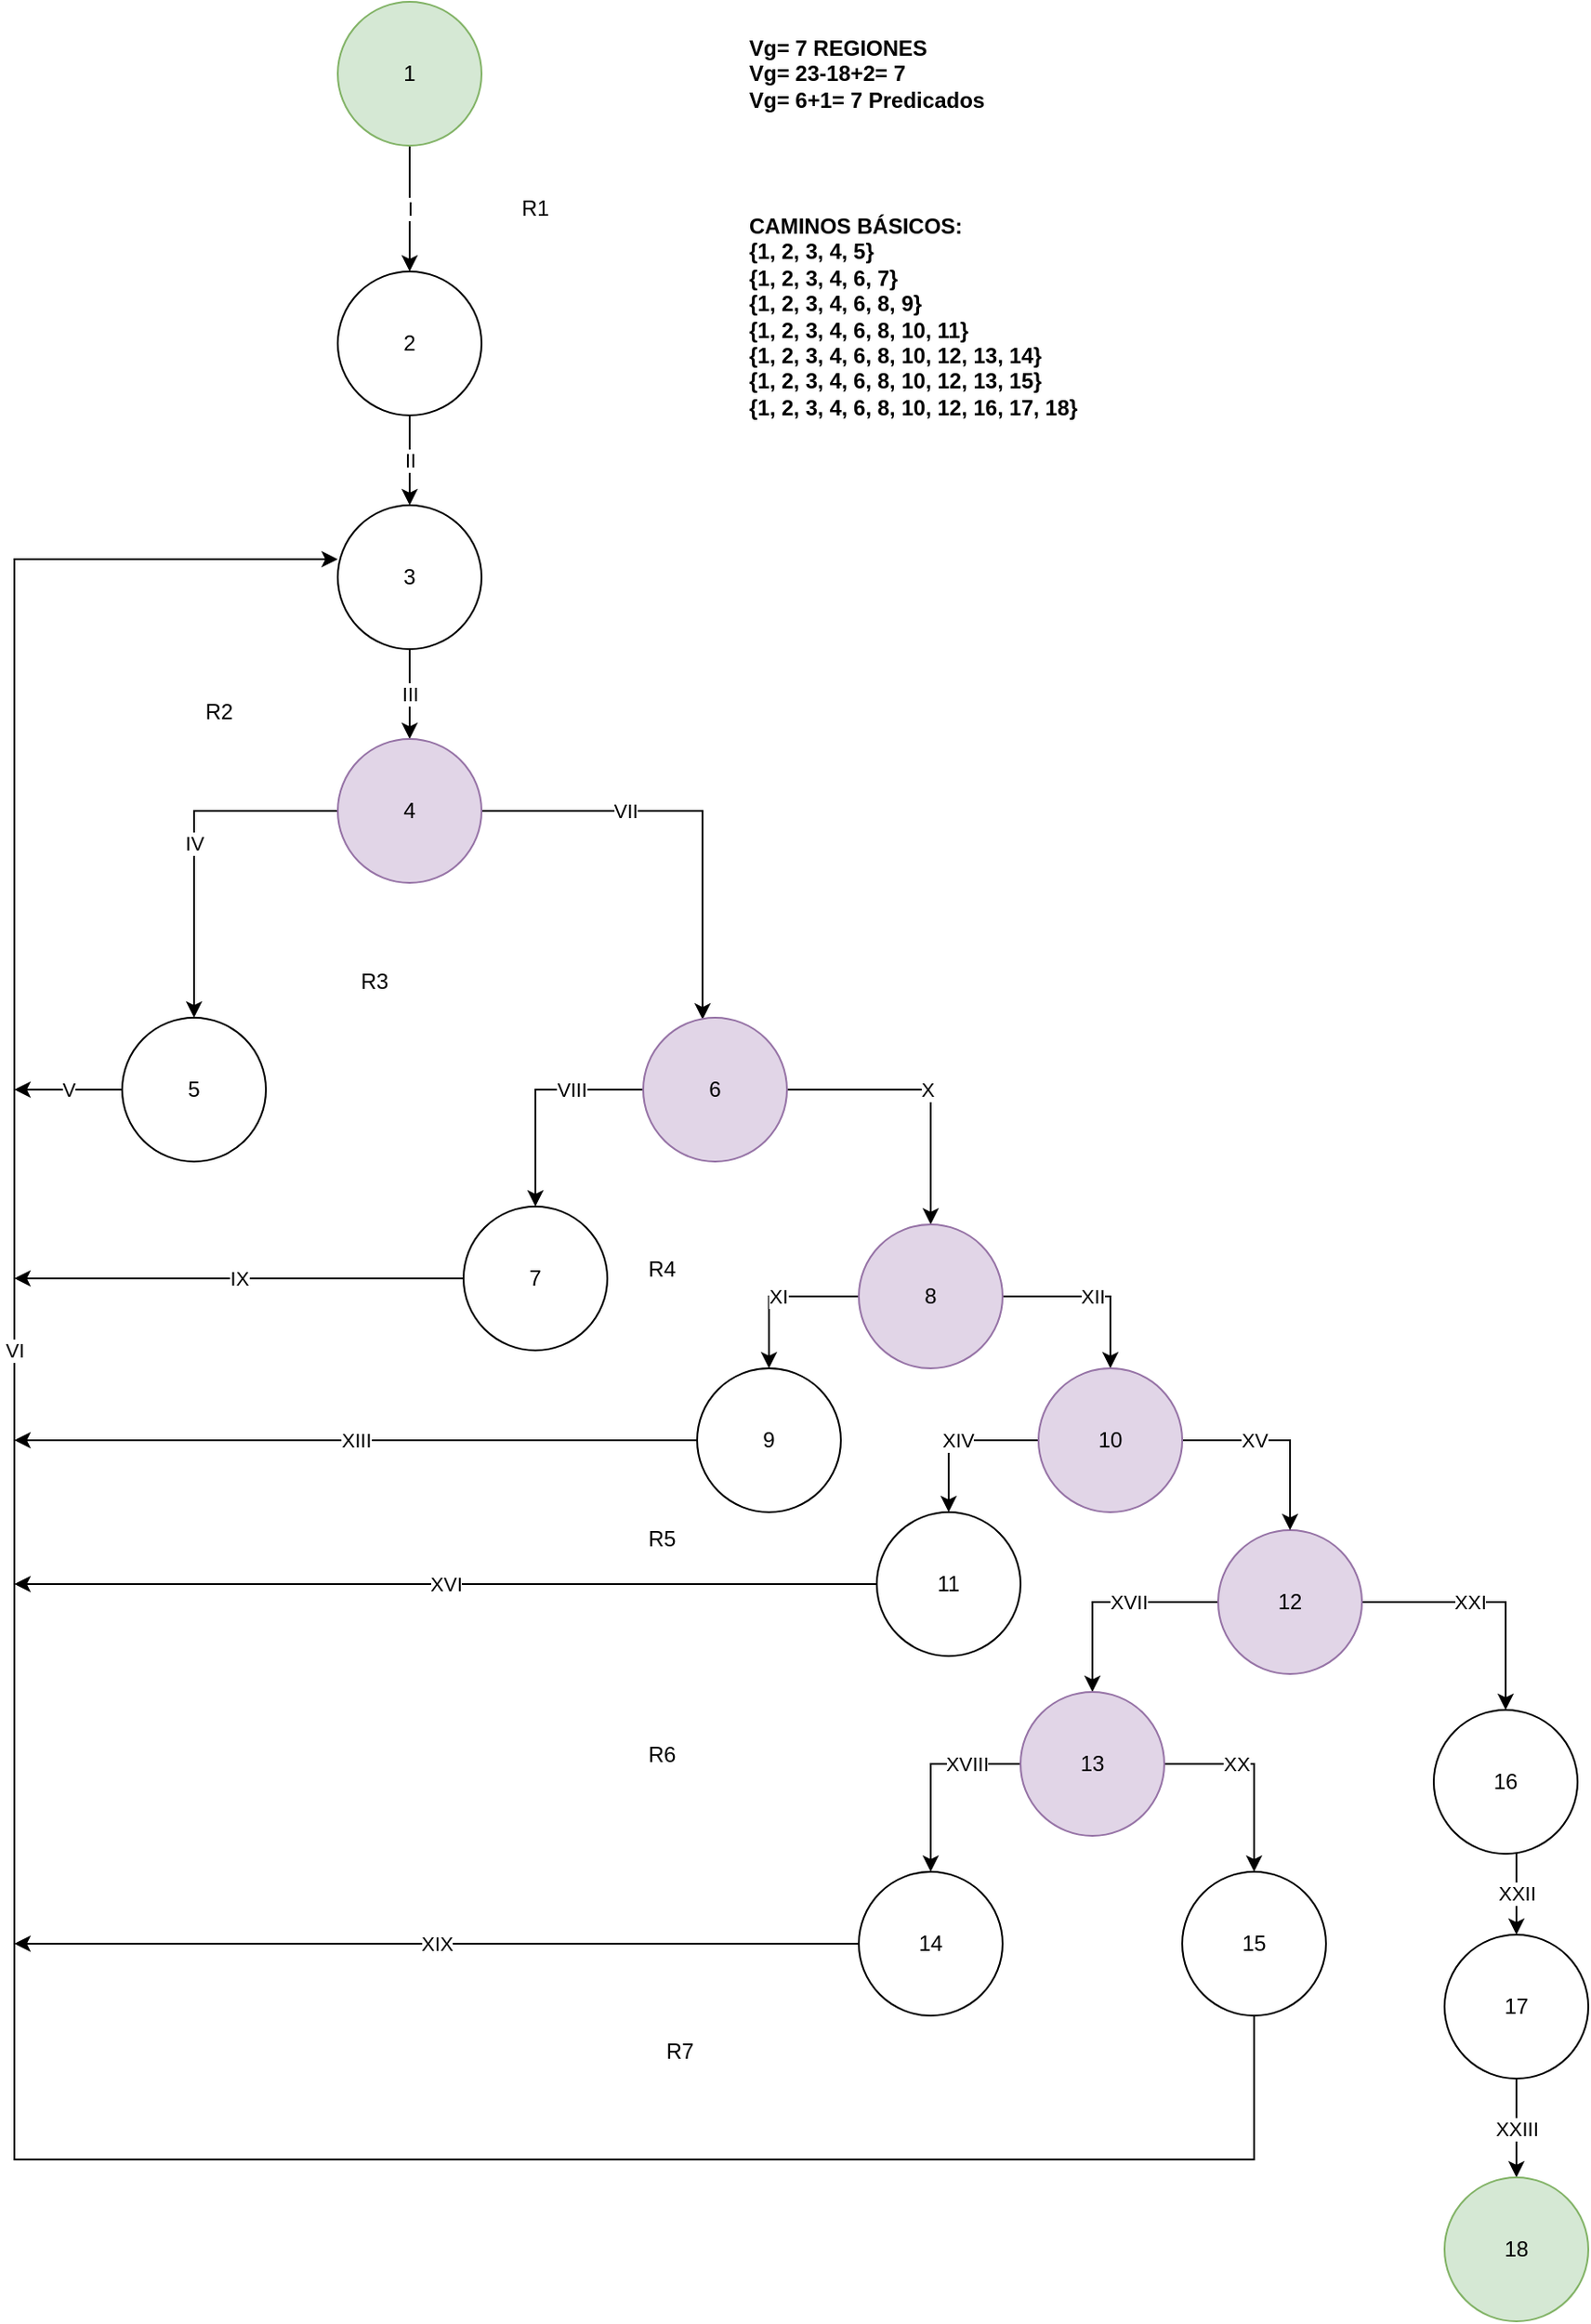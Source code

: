 <mxfile version="21.5.0" type="google">
  <diagram name="Página-1" id="LEGMNCvO8ShtngMZjzIO">
    <mxGraphModel grid="1" page="1" gridSize="10" guides="1" tooltips="1" connect="1" arrows="1" fold="1" pageScale="1" pageWidth="827" pageHeight="1169" math="0" shadow="0">
      <root>
        <mxCell id="0" />
        <mxCell id="1" parent="0" />
        <mxCell id="64MwiYvdGwxhKQWxl0fM-9" value="II" style="edgeStyle=orthogonalEdgeStyle;rounded=0;orthogonalLoop=1;jettySize=auto;html=1;" edge="1" parent="1" source="ENvhBs88O3lHLo4oUkOd-4" target="ENvhBs88O3lHLo4oUkOd-6">
          <mxGeometry relative="1" as="geometry" />
        </mxCell>
        <mxCell id="ENvhBs88O3lHLo4oUkOd-4" value="2" style="ellipse;whiteSpace=wrap;html=1;aspect=fixed;" vertex="1" parent="1">
          <mxGeometry x="450" y="220" width="80" height="80" as="geometry" />
        </mxCell>
        <mxCell id="64MwiYvdGwxhKQWxl0fM-10" value="III" style="edgeStyle=orthogonalEdgeStyle;rounded=0;orthogonalLoop=1;jettySize=auto;html=1;" edge="1" parent="1" source="ENvhBs88O3lHLo4oUkOd-6" target="ENvhBs88O3lHLo4oUkOd-9">
          <mxGeometry relative="1" as="geometry" />
        </mxCell>
        <mxCell id="ENvhBs88O3lHLo4oUkOd-6" value="3" style="ellipse;whiteSpace=wrap;html=1;aspect=fixed;" vertex="1" parent="1">
          <mxGeometry x="450" y="350" width="80" height="80" as="geometry" />
        </mxCell>
        <mxCell id="ENvhBs88O3lHLo4oUkOd-8" value="VII" style="edgeStyle=orthogonalEdgeStyle;rounded=0;orthogonalLoop=1;jettySize=auto;html=1;entryX=0.413;entryY=0.013;entryDx=0;entryDy=0;entryPerimeter=0;" edge="1" parent="1" source="ENvhBs88O3lHLo4oUkOd-9" target="ENvhBs88O3lHLo4oUkOd-12">
          <mxGeometry x="-0.331" relative="1" as="geometry">
            <mxPoint as="offset" />
          </mxGeometry>
        </mxCell>
        <mxCell id="64MwiYvdGwxhKQWxl0fM-11" value="IV" style="edgeStyle=orthogonalEdgeStyle;rounded=0;orthogonalLoop=1;jettySize=auto;html=1;entryX=0.5;entryY=0;entryDx=0;entryDy=0;" edge="1" parent="1" source="ENvhBs88O3lHLo4oUkOd-9" target="ENvhBs88O3lHLo4oUkOd-21">
          <mxGeometry relative="1" as="geometry" />
        </mxCell>
        <mxCell id="ENvhBs88O3lHLo4oUkOd-9" value="4" style="ellipse;whiteSpace=wrap;html=1;aspect=fixed;fillColor=#e1d5e7;strokeColor=#9673a6;" vertex="1" parent="1">
          <mxGeometry x="450" y="480" width="80" height="80" as="geometry" />
        </mxCell>
        <mxCell id="64MwiYvdGwxhKQWxl0fM-14" value="VIII" style="edgeStyle=orthogonalEdgeStyle;rounded=0;orthogonalLoop=1;jettySize=auto;html=1;entryX=0.5;entryY=0;entryDx=0;entryDy=0;" edge="1" parent="1" source="ENvhBs88O3lHLo4oUkOd-12" target="ENvhBs88O3lHLo4oUkOd-22">
          <mxGeometry x="-0.36" relative="1" as="geometry">
            <mxPoint as="offset" />
          </mxGeometry>
        </mxCell>
        <mxCell id="64MwiYvdGwxhKQWxl0fM-15" value="X" style="edgeStyle=orthogonalEdgeStyle;rounded=0;orthogonalLoop=1;jettySize=auto;html=1;entryX=0.5;entryY=0;entryDx=0;entryDy=0;" edge="1" parent="1" source="ENvhBs88O3lHLo4oUkOd-12" target="ENvhBs88O3lHLo4oUkOd-15">
          <mxGeometry relative="1" as="geometry" />
        </mxCell>
        <mxCell id="ENvhBs88O3lHLo4oUkOd-12" value="6" style="ellipse;whiteSpace=wrap;html=1;aspect=fixed;fillColor=#e1d5e7;strokeColor=#9673a6;" vertex="1" parent="1">
          <mxGeometry x="620" y="635" width="80" height="80" as="geometry" />
        </mxCell>
        <mxCell id="ENvhBs88O3lHLo4oUkOd-38" value="XII" style="edgeStyle=orthogonalEdgeStyle;rounded=0;orthogonalLoop=1;jettySize=auto;html=1;entryX=0.5;entryY=0;entryDx=0;entryDy=0;" edge="1" parent="1" source="ENvhBs88O3lHLo4oUkOd-15" target="ENvhBs88O3lHLo4oUkOd-37">
          <mxGeometry relative="1" as="geometry" />
        </mxCell>
        <mxCell id="ENvhBs88O3lHLo4oUkOd-39" value="XI" style="edgeStyle=orthogonalEdgeStyle;rounded=0;orthogonalLoop=1;jettySize=auto;html=1;entryX=0.5;entryY=0;entryDx=0;entryDy=0;" edge="1" parent="1" source="ENvhBs88O3lHLo4oUkOd-15" target="ENvhBs88O3lHLo4oUkOd-23">
          <mxGeometry relative="1" as="geometry" />
        </mxCell>
        <mxCell id="ENvhBs88O3lHLo4oUkOd-15" value="8" style="ellipse;whiteSpace=wrap;html=1;aspect=fixed;fillColor=#e1d5e7;strokeColor=#9673a6;" vertex="1" parent="1">
          <mxGeometry x="740" y="750" width="80" height="80" as="geometry" />
        </mxCell>
        <mxCell id="ENvhBs88O3lHLo4oUkOd-16" value="XXI" style="edgeStyle=orthogonalEdgeStyle;rounded=0;orthogonalLoop=1;jettySize=auto;html=1;entryX=0.5;entryY=0;entryDx=0;entryDy=0;" edge="1" parent="1" source="ENvhBs88O3lHLo4oUkOd-18" target="ENvhBs88O3lHLo4oUkOd-20">
          <mxGeometry x="-0.143" relative="1" as="geometry">
            <mxPoint x="1104" y="1005" as="targetPoint" />
            <mxPoint as="offset" />
          </mxGeometry>
        </mxCell>
        <mxCell id="ENvhBs88O3lHLo4oUkOd-17" value="XVII" style="edgeStyle=orthogonalEdgeStyle;rounded=0;orthogonalLoop=1;jettySize=auto;html=1;entryX=0.5;entryY=0;entryDx=0;entryDy=0;" edge="1" parent="1" source="ENvhBs88O3lHLo4oUkOd-18" target="ENvhBs88O3lHLo4oUkOd-26">
          <mxGeometry x="-0.167" relative="1" as="geometry">
            <mxPoint x="860.0" y="1000" as="targetPoint" />
            <mxPoint as="offset" />
          </mxGeometry>
        </mxCell>
        <mxCell id="ENvhBs88O3lHLo4oUkOd-18" value="12" style="ellipse;whiteSpace=wrap;html=1;aspect=fixed;fillColor=#e1d5e7;strokeColor=#9673a6;" vertex="1" parent="1">
          <mxGeometry x="940" y="920" width="80" height="80" as="geometry" />
        </mxCell>
        <mxCell id="ENvhBs88O3lHLo4oUkOd-19" value="XXII" style="edgeStyle=orthogonalEdgeStyle;rounded=0;orthogonalLoop=1;jettySize=auto;html=1;entryX=0.5;entryY=0;entryDx=0;entryDy=0;" edge="1" parent="1" source="ENvhBs88O3lHLo4oUkOd-20" target="ENvhBs88O3lHLo4oUkOd-27">
          <mxGeometry relative="1" as="geometry">
            <Array as="points">
              <mxPoint x="1106" y="1145" />
            </Array>
          </mxGeometry>
        </mxCell>
        <mxCell id="ENvhBs88O3lHLo4oUkOd-20" value="16" style="ellipse;whiteSpace=wrap;html=1;aspect=fixed;" vertex="1" parent="1">
          <mxGeometry x="1060" y="1020" width="80" height="80" as="geometry" />
        </mxCell>
        <mxCell id="64MwiYvdGwxhKQWxl0fM-12" value="V" style="edgeStyle=orthogonalEdgeStyle;rounded=0;orthogonalLoop=1;jettySize=auto;html=1;" edge="1" parent="1" source="ENvhBs88O3lHLo4oUkOd-21">
          <mxGeometry relative="1" as="geometry">
            <mxPoint x="270" y="675" as="targetPoint" />
          </mxGeometry>
        </mxCell>
        <mxCell id="ENvhBs88O3lHLo4oUkOd-21" value="5" style="ellipse;whiteSpace=wrap;html=1;aspect=fixed;" vertex="1" parent="1">
          <mxGeometry x="330" y="635" width="80" height="80" as="geometry" />
        </mxCell>
        <mxCell id="64MwiYvdGwxhKQWxl0fM-3" value="IX" style="edgeStyle=orthogonalEdgeStyle;rounded=0;orthogonalLoop=1;jettySize=auto;html=1;" edge="1" parent="1" source="ENvhBs88O3lHLo4oUkOd-22">
          <mxGeometry relative="1" as="geometry">
            <mxPoint x="270" y="780" as="targetPoint" />
          </mxGeometry>
        </mxCell>
        <mxCell id="ENvhBs88O3lHLo4oUkOd-22" value="7" style="ellipse;whiteSpace=wrap;html=1;aspect=fixed;" vertex="1" parent="1">
          <mxGeometry x="520" y="740" width="80" height="80" as="geometry" />
        </mxCell>
        <mxCell id="64MwiYvdGwxhKQWxl0fM-4" value="XIII" style="edgeStyle=orthogonalEdgeStyle;rounded=0;orthogonalLoop=1;jettySize=auto;html=1;" edge="1" parent="1" source="ENvhBs88O3lHLo4oUkOd-23">
          <mxGeometry relative="1" as="geometry">
            <mxPoint x="270" y="870" as="targetPoint" />
          </mxGeometry>
        </mxCell>
        <mxCell id="ENvhBs88O3lHLo4oUkOd-23" value="9" style="ellipse;whiteSpace=wrap;html=1;aspect=fixed;" vertex="1" parent="1">
          <mxGeometry x="650" y="830" width="80" height="80" as="geometry" />
        </mxCell>
        <mxCell id="ENvhBs88O3lHLo4oUkOd-24" value="XVIII" style="edgeStyle=orthogonalEdgeStyle;rounded=0;orthogonalLoop=1;jettySize=auto;html=1;entryX=0.5;entryY=0;entryDx=0;entryDy=0;" edge="1" parent="1" source="ENvhBs88O3lHLo4oUkOd-26" target="ENvhBs88O3lHLo4oUkOd-29">
          <mxGeometry x="-0.455" relative="1" as="geometry">
            <mxPoint as="offset" />
          </mxGeometry>
        </mxCell>
        <mxCell id="ENvhBs88O3lHLo4oUkOd-25" value="XX" style="edgeStyle=orthogonalEdgeStyle;rounded=0;orthogonalLoop=1;jettySize=auto;html=1;entryX=0.5;entryY=0;entryDx=0;entryDy=0;" edge="1" parent="1" source="ENvhBs88O3lHLo4oUkOd-26" target="ENvhBs88O3lHLo4oUkOd-30">
          <mxGeometry x="-0.273" relative="1" as="geometry">
            <mxPoint as="offset" />
          </mxGeometry>
        </mxCell>
        <mxCell id="ENvhBs88O3lHLo4oUkOd-26" value="13" style="ellipse;whiteSpace=wrap;html=1;aspect=fixed;fillColor=#e1d5e7;strokeColor=#9673a6;" vertex="1" parent="1">
          <mxGeometry x="830" y="1010" width="80" height="80" as="geometry" />
        </mxCell>
        <mxCell id="64MwiYvdGwxhKQWxl0fM-6" value="XXIII" style="edgeStyle=orthogonalEdgeStyle;rounded=0;orthogonalLoop=1;jettySize=auto;html=1;" edge="1" parent="1" source="ENvhBs88O3lHLo4oUkOd-27" target="64MwiYvdGwxhKQWxl0fM-5">
          <mxGeometry relative="1" as="geometry" />
        </mxCell>
        <mxCell id="ENvhBs88O3lHLo4oUkOd-27" value="17" style="ellipse;whiteSpace=wrap;html=1;aspect=fixed;" vertex="1" parent="1">
          <mxGeometry x="1066" y="1145" width="80" height="80" as="geometry" />
        </mxCell>
        <mxCell id="ENvhBs88O3lHLo4oUkOd-87" value="XIX" style="edgeStyle=orthogonalEdgeStyle;rounded=0;orthogonalLoop=1;jettySize=auto;html=1;" edge="1" parent="1" source="ENvhBs88O3lHLo4oUkOd-29">
          <mxGeometry relative="1" as="geometry">
            <mxPoint x="270" y="1150" as="targetPoint" />
          </mxGeometry>
        </mxCell>
        <mxCell id="ENvhBs88O3lHLo4oUkOd-29" value="14" style="ellipse;whiteSpace=wrap;html=1;aspect=fixed;" vertex="1" parent="1">
          <mxGeometry x="740" y="1110" width="80" height="80" as="geometry" />
        </mxCell>
        <mxCell id="64MwiYvdGwxhKQWxl0fM-1" value="VI" style="edgeStyle=orthogonalEdgeStyle;rounded=0;orthogonalLoop=1;jettySize=auto;html=1;entryX=0;entryY=0.5;entryDx=0;entryDy=0;" edge="1" parent="1">
          <mxGeometry x="0.33" relative="1" as="geometry">
            <mxPoint x="450" y="380" as="targetPoint" />
            <mxPoint x="960.0" y="1180" as="sourcePoint" />
            <Array as="points">
              <mxPoint x="960" y="1270" />
              <mxPoint x="270" y="1270" />
              <mxPoint x="270" y="380" />
            </Array>
            <mxPoint as="offset" />
          </mxGeometry>
        </mxCell>
        <mxCell id="ENvhBs88O3lHLo4oUkOd-30" value="15" style="ellipse;whiteSpace=wrap;html=1;aspect=fixed;" vertex="1" parent="1">
          <mxGeometry x="920" y="1110" width="80" height="80" as="geometry" />
        </mxCell>
        <mxCell id="ENvhBs88O3lHLo4oUkOd-73" value="XIV" style="edgeStyle=orthogonalEdgeStyle;rounded=0;orthogonalLoop=1;jettySize=auto;html=1;entryX=0.5;entryY=0;entryDx=0;entryDy=0;" edge="1" parent="1" source="ENvhBs88O3lHLo4oUkOd-37" target="ENvhBs88O3lHLo4oUkOd-72">
          <mxGeometry relative="1" as="geometry" />
        </mxCell>
        <mxCell id="ENvhBs88O3lHLo4oUkOd-74" value="XV" style="edgeStyle=orthogonalEdgeStyle;rounded=0;orthogonalLoop=1;jettySize=auto;html=1;entryX=0.5;entryY=0;entryDx=0;entryDy=0;" edge="1" parent="1" source="ENvhBs88O3lHLo4oUkOd-37" target="ENvhBs88O3lHLo4oUkOd-18">
          <mxGeometry x="-0.273" relative="1" as="geometry">
            <mxPoint as="offset" />
          </mxGeometry>
        </mxCell>
        <mxCell id="ENvhBs88O3lHLo4oUkOd-37" value="10" style="ellipse;whiteSpace=wrap;html=1;aspect=fixed;fillColor=#e1d5e7;strokeColor=#9673a6;" vertex="1" parent="1">
          <mxGeometry x="840" y="830" width="80" height="80" as="geometry" />
        </mxCell>
        <mxCell id="ENvhBs88O3lHLo4oUkOd-85" value="XVI" style="edgeStyle=orthogonalEdgeStyle;rounded=0;orthogonalLoop=1;jettySize=auto;html=1;" edge="1" parent="1" source="ENvhBs88O3lHLo4oUkOd-72">
          <mxGeometry relative="1" as="geometry">
            <mxPoint x="270" y="950" as="targetPoint" />
          </mxGeometry>
        </mxCell>
        <mxCell id="ENvhBs88O3lHLo4oUkOd-72" value="11" style="ellipse;whiteSpace=wrap;html=1;aspect=fixed;" vertex="1" parent="1">
          <mxGeometry x="750" y="910" width="80" height="80" as="geometry" />
        </mxCell>
        <mxCell id="ENvhBs88O3lHLo4oUkOd-76" value="R1" style="text;html=1;strokeColor=none;fillColor=none;align=center;verticalAlign=middle;whiteSpace=wrap;rounded=0;" vertex="1" parent="1">
          <mxGeometry x="530" y="170" width="60" height="30" as="geometry" />
        </mxCell>
        <mxCell id="ENvhBs88O3lHLo4oUkOd-78" value="R2" style="text;html=1;strokeColor=none;fillColor=none;align=center;verticalAlign=middle;whiteSpace=wrap;rounded=0;" vertex="1" parent="1">
          <mxGeometry x="354" y="450" width="60" height="30" as="geometry" />
        </mxCell>
        <mxCell id="ENvhBs88O3lHLo4oUkOd-79" value="R3" style="text;html=1;align=center;verticalAlign=middle;resizable=0;points=[];autosize=1;strokeColor=none;fillColor=none;" vertex="1" parent="1">
          <mxGeometry x="450" y="600" width="40" height="30" as="geometry" />
        </mxCell>
        <mxCell id="ENvhBs88O3lHLo4oUkOd-80" value="R4" style="text;html=1;align=center;verticalAlign=middle;resizable=0;points=[];autosize=1;strokeColor=none;fillColor=none;" vertex="1" parent="1">
          <mxGeometry x="610" y="760" width="40" height="30" as="geometry" />
        </mxCell>
        <mxCell id="ENvhBs88O3lHLo4oUkOd-82" value="R5" style="text;html=1;align=center;verticalAlign=middle;resizable=0;points=[];autosize=1;strokeColor=none;fillColor=none;" vertex="1" parent="1">
          <mxGeometry x="610" y="910" width="40" height="30" as="geometry" />
        </mxCell>
        <mxCell id="ENvhBs88O3lHLo4oUkOd-83" value="R6" style="text;html=1;align=center;verticalAlign=middle;resizable=0;points=[];autosize=1;strokeColor=none;fillColor=none;" vertex="1" parent="1">
          <mxGeometry x="610" y="1030" width="40" height="30" as="geometry" />
        </mxCell>
        <mxCell id="ENvhBs88O3lHLo4oUkOd-84" value="R7" style="text;html=1;align=center;verticalAlign=middle;resizable=0;points=[];autosize=1;strokeColor=none;fillColor=none;" vertex="1" parent="1">
          <mxGeometry x="620" y="1195" width="40" height="30" as="geometry" />
        </mxCell>
        <mxCell id="64MwiYvdGwxhKQWxl0fM-5" value="18" style="ellipse;whiteSpace=wrap;html=1;aspect=fixed;fillColor=#d5e8d4;strokeColor=#82b366;" vertex="1" parent="1">
          <mxGeometry x="1066" y="1280" width="80" height="80" as="geometry" />
        </mxCell>
        <mxCell id="64MwiYvdGwxhKQWxl0fM-8" value="I" style="edgeStyle=orthogonalEdgeStyle;rounded=0;orthogonalLoop=1;jettySize=auto;html=1;" edge="1" parent="1" source="64MwiYvdGwxhKQWxl0fM-7" target="ENvhBs88O3lHLo4oUkOd-4">
          <mxGeometry relative="1" as="geometry" />
        </mxCell>
        <mxCell id="64MwiYvdGwxhKQWxl0fM-7" value="1" style="ellipse;whiteSpace=wrap;html=1;aspect=fixed;fillColor=#d5e8d4;strokeColor=#82b366;" vertex="1" parent="1">
          <mxGeometry x="450" y="70" width="80" height="80" as="geometry" />
        </mxCell>
        <mxCell id="64MwiYvdGwxhKQWxl0fM-16" value="&lt;b&gt;Vg= 7 REGIONES&lt;br&gt;Vg= 23-18+2= 7&lt;br&gt;Vg= 6+1= 7 Predicados&lt;br&gt;&lt;/b&gt;" style="text;html=1;align=left;verticalAlign=middle;resizable=0;points=[];autosize=1;strokeColor=none;fillColor=none;" vertex="1" parent="1">
          <mxGeometry x="677" y="80" width="150" height="60" as="geometry" />
        </mxCell>
        <mxCell id="64MwiYvdGwxhKQWxl0fM-17" value="&lt;b&gt;CAMINOS BÁSICOS:&lt;br&gt;{1, 2, 3, 4, 5}&lt;br&gt;{1, 2, 3, 4, 6, 7}&lt;br&gt;{1, 2, 3, 4, 6, 8, 9}&lt;br&gt;{1, 2, 3, 4, 6, 8, 10, 11}&lt;br&gt;{1, 2, 3, 4, 6, 8, 10, 12, 13, 14}&lt;br&gt;{1, 2, 3, 4, 6, 8, 10, 12, 13, 15}&lt;br&gt;{1, 2, 3, 4, 6, 8, 10, 12, 16, 17, 18}&lt;br&gt;&lt;/b&gt;" style="text;html=1;align=left;verticalAlign=middle;resizable=0;points=[];autosize=1;strokeColor=none;fillColor=none;" vertex="1" parent="1">
          <mxGeometry x="677" y="180" width="210" height="130" as="geometry" />
        </mxCell>
      </root>
    </mxGraphModel>
  </diagram>
</mxfile>
